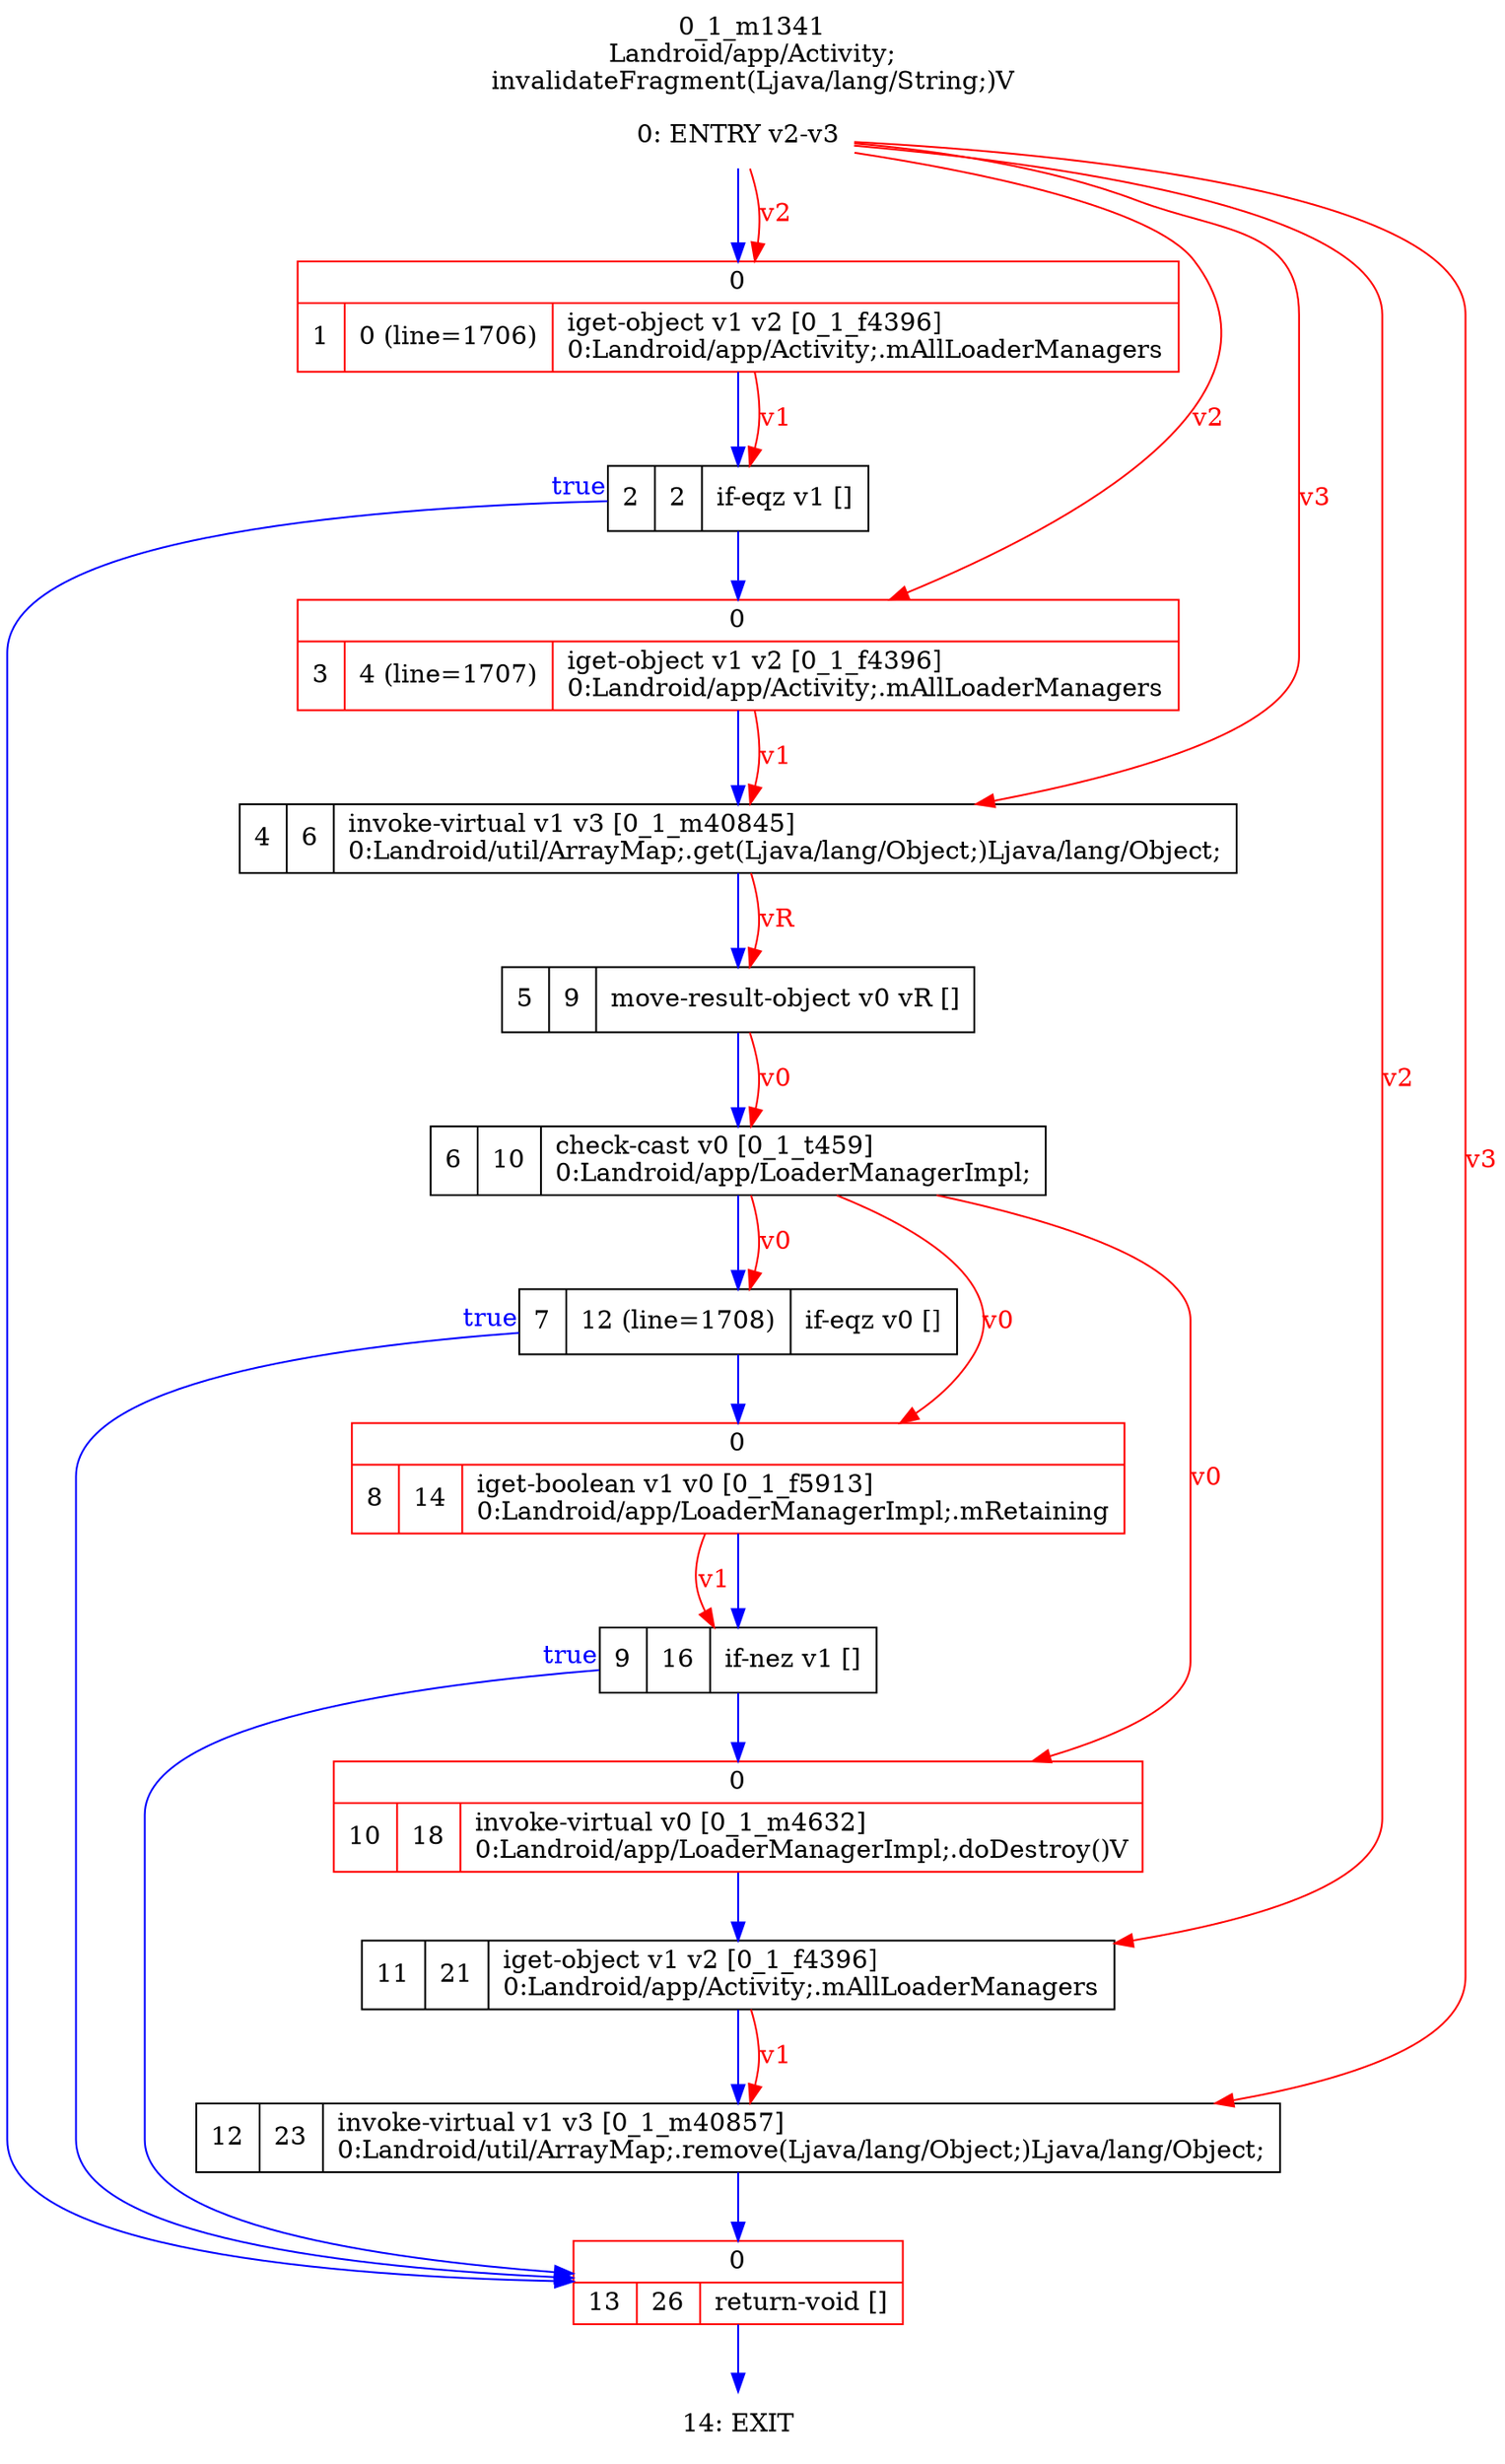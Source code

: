 digraph G {
rankdir=UD;
labelloc=t;
label="0_1_m1341\nLandroid/app/Activity;
invalidateFragment(Ljava/lang/String;)V";
0[label="0: ENTRY v2-v3",shape=plaintext];
1[label="{0|{1|0 (line=1706)|iget-object v1 v2 [0_1_f4396]\l0:Landroid/app/Activity;.mAllLoaderManagers\l}}",shape=record, color=red];
2[label="2|2|if-eqz v1 []\l",shape=record];
3[label="{0|{3|4 (line=1707)|iget-object v1 v2 [0_1_f4396]\l0:Landroid/app/Activity;.mAllLoaderManagers\l}}",shape=record, color=red];
4[label="4|6|invoke-virtual v1 v3 [0_1_m40845]\l0:Landroid/util/ArrayMap;.get(Ljava/lang/Object;)Ljava/lang/Object;\l",shape=record,URL="0_1_m40845.dot"];
5[label="5|9|move-result-object v0 vR []\l",shape=record];
6[label="6|10|check-cast v0 [0_1_t459]\l0:Landroid/app/LoaderManagerImpl;\l",shape=record];
7[label="7|12 (line=1708)|if-eqz v0 []\l",shape=record];
8[label="{0|{8|14|iget-boolean v1 v0 [0_1_f5913]\l0:Landroid/app/LoaderManagerImpl;.mRetaining\l}}",shape=record, color=red];
9[label="9|16|if-nez v1 []\l",shape=record];
10[label="{0|{10|18|invoke-virtual v0 [0_1_m4632]\l0:Landroid/app/LoaderManagerImpl;.doDestroy()V\l}}",shape=record,URL="0_1_m4632.dot", color=red];
11[label="11|21|iget-object v1 v2 [0_1_f4396]\l0:Landroid/app/Activity;.mAllLoaderManagers\l",shape=record];
12[label="12|23|invoke-virtual v1 v3 [0_1_m40857]\l0:Landroid/util/ArrayMap;.remove(Ljava/lang/Object;)Ljava/lang/Object;\l",shape=record,URL="0_1_m40857.dot"];
13[label="{0|{13|26|return-void []\l}}",shape=record, color=red];
14[label="14: EXIT",shape=plaintext];
0->1 [color=blue, fontcolor=blue,weight=100, taillabel=""];
1->2 [color=blue, fontcolor=blue,weight=100, taillabel=""];
2->13 [color=blue, fontcolor=blue,weight=10, taillabel="true"];
2->3 [color=blue, fontcolor=blue,weight=100, taillabel=""];
3->4 [color=blue, fontcolor=blue,weight=100, taillabel=""];
4->5 [color=blue, fontcolor=blue,weight=100, taillabel=""];
5->6 [color=blue, fontcolor=blue,weight=100, taillabel=""];
6->7 [color=blue, fontcolor=blue,weight=100, taillabel=""];
7->13 [color=blue, fontcolor=blue,weight=10, taillabel="true"];
7->8 [color=blue, fontcolor=blue,weight=100, taillabel=""];
8->9 [color=blue, fontcolor=blue,weight=100, taillabel=""];
9->13 [color=blue, fontcolor=blue,weight=10, taillabel="true"];
9->10 [color=blue, fontcolor=blue,weight=100, taillabel=""];
10->11 [color=blue, fontcolor=blue,weight=100, taillabel=""];
11->12 [color=blue, fontcolor=blue,weight=100, taillabel=""];
12->13 [color=blue, fontcolor=blue,weight=100, taillabel=""];
13->14 [color=blue, fontcolor=blue,weight=100, taillabel=""];
0->1 [color=red, fontcolor=red, label="v2"];
1->2 [color=red, fontcolor=red, label="v1"];
0->3 [color=red, fontcolor=red, label="v2"];
0->4 [color=red, fontcolor=red, label="v3"];
3->4 [color=red, fontcolor=red, label="v1"];
4->5 [color=red, fontcolor=red, label="vR"];
5->6 [color=red, fontcolor=red, label="v0"];
6->7 [color=red, fontcolor=red, label="v0"];
6->8 [color=red, fontcolor=red, label="v0"];
8->9 [color=red, fontcolor=red, label="v1"];
6->10 [color=red, fontcolor=red, label="v0"];
0->11 [color=red, fontcolor=red, label="v2"];
0->12 [color=red, fontcolor=red, label="v3"];
11->12 [color=red, fontcolor=red, label="v1"];
}

